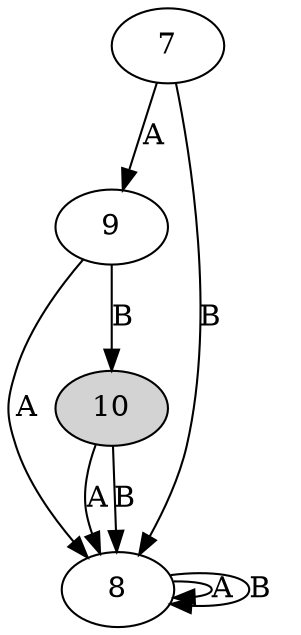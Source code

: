 digraph G {
7->9[label=A];7->8[label=B];8->8[label=A];8->8[label=B];9->8[label=A];9->10[label=B];10[style=filled]10->8[label=A];10->8[label=B];}
